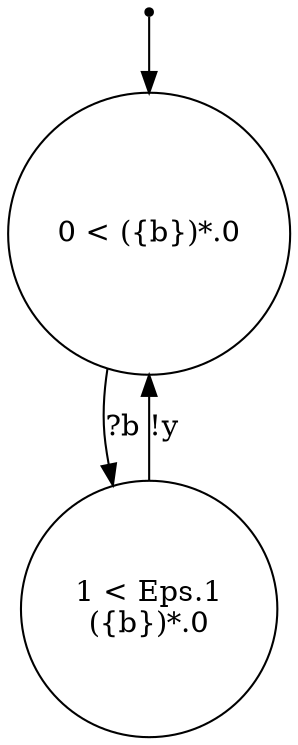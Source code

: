 digraph {
 node [shape=point] ENTRY
 node [shape=circle]
1 [label="1 < Eps.1
({b})*.0
"]
0 [label="0 < ({b})*.0
"]
ENTRY -> 0
1 -> 0 [label="!y"]
0 -> 1 [label="?b"]

}